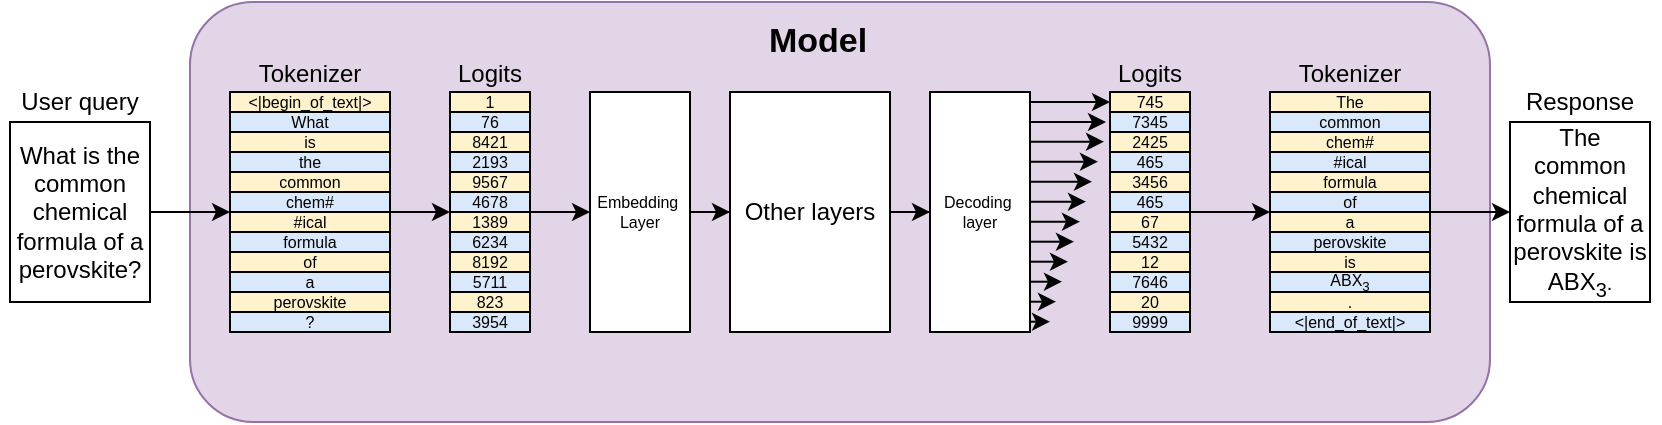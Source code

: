 <mxfile version="24.4.13" type="device">
  <diagram name="Página-1" id="BrxqhBP0eO83W5AJ0K3l">
    <mxGraphModel dx="971" dy="570" grid="1" gridSize="10" guides="1" tooltips="1" connect="1" arrows="1" fold="1" page="1" pageScale="1" pageWidth="827" pageHeight="1169" math="0" shadow="0">
      <root>
        <mxCell id="0" />
        <mxCell id="1" parent="0" />
        <mxCell id="X8XB5W0nUam7BXFevkCO-44" value="" style="rounded=1;whiteSpace=wrap;html=1;fillColor=#e1d5e7;strokeColor=#9673a6;" vertex="1" parent="1">
          <mxGeometry x="120" y="185" width="650" height="210" as="geometry" />
        </mxCell>
        <mxCell id="X8XB5W0nUam7BXFevkCO-4" value="" style="rounded=0;whiteSpace=wrap;html=1;fontSize=8;fillColor=#fff2cc;strokeColor=#000000;" vertex="1" parent="1">
          <mxGeometry x="500" y="230" width="40" height="10" as="geometry" />
        </mxCell>
        <mxCell id="X8XB5W0nUam7BXFevkCO-5" value="" style="rounded=0;whiteSpace=wrap;html=1;fontSize=8;fillColor=#fff2cc;strokeColor=#000000;" vertex="1" parent="1">
          <mxGeometry x="500" y="240" width="40" height="10" as="geometry" />
        </mxCell>
        <mxCell id="X8XB5W0nUam7BXFevkCO-6" value="" style="rounded=0;whiteSpace=wrap;html=1;fontSize=8;fillColor=#fff2cc;strokeColor=#000000;" vertex="1" parent="1">
          <mxGeometry x="500" y="250" width="40" height="10" as="geometry" />
        </mxCell>
        <mxCell id="X8XB5W0nUam7BXFevkCO-7" value="" style="rounded=0;whiteSpace=wrap;html=1;fontSize=8;fillColor=#fff2cc;strokeColor=#000000;" vertex="1" parent="1">
          <mxGeometry x="500" y="260" width="40" height="10" as="geometry" />
        </mxCell>
        <mxCell id="X8XB5W0nUam7BXFevkCO-8" value="" style="rounded=0;whiteSpace=wrap;html=1;fontSize=8;fillColor=#fff2cc;strokeColor=#000000;" vertex="1" parent="1">
          <mxGeometry x="500" y="270" width="40" height="10" as="geometry" />
        </mxCell>
        <mxCell id="X8XB5W0nUam7BXFevkCO-9" value="" style="rounded=0;whiteSpace=wrap;html=1;fontSize=8;fillColor=#fff2cc;strokeColor=#000000;" vertex="1" parent="1">
          <mxGeometry x="500" y="280" width="40" height="10" as="geometry" />
        </mxCell>
        <mxCell id="X8XB5W0nUam7BXFevkCO-10" value="" style="rounded=0;whiteSpace=wrap;html=1;fontSize=8;fillColor=#fff2cc;strokeColor=#000000;" vertex="1" parent="1">
          <mxGeometry x="500" y="290" width="40" height="10" as="geometry" />
        </mxCell>
        <mxCell id="X8XB5W0nUam7BXFevkCO-11" value="" style="rounded=0;whiteSpace=wrap;html=1;fontSize=8;fillColor=#fff2cc;strokeColor=#000000;" vertex="1" parent="1">
          <mxGeometry x="500" y="300" width="40" height="10" as="geometry" />
        </mxCell>
        <mxCell id="X8XB5W0nUam7BXFevkCO-12" value="" style="rounded=0;whiteSpace=wrap;html=1;fontSize=8;fillColor=#fff2cc;strokeColor=#000000;" vertex="1" parent="1">
          <mxGeometry x="500" y="310" width="40" height="10" as="geometry" />
        </mxCell>
        <mxCell id="X8XB5W0nUam7BXFevkCO-14" value="" style="rounded=0;whiteSpace=wrap;html=1;fontSize=8;fillColor=#fff2cc;strokeColor=#000000;" vertex="1" parent="1">
          <mxGeometry x="500" y="320" width="40" height="10" as="geometry" />
        </mxCell>
        <mxCell id="X8XB5W0nUam7BXFevkCO-15" value="" style="rounded=0;whiteSpace=wrap;html=1;fontSize=8;fillColor=#fff2cc;strokeColor=#000000;" vertex="1" parent="1">
          <mxGeometry x="500" y="330" width="40" height="10" as="geometry" />
        </mxCell>
        <mxCell id="X8XB5W0nUam7BXFevkCO-16" value="" style="rounded=0;whiteSpace=wrap;html=1;fontSize=8;fillColor=#fff2cc;strokeColor=#000000;" vertex="1" parent="1">
          <mxGeometry x="500" y="340" width="40" height="10" as="geometry" />
        </mxCell>
        <mxCell id="T8OrKeN9bjLDbui3IBY0-50" style="edgeStyle=orthogonalEdgeStyle;rounded=0;orthogonalLoop=1;jettySize=auto;html=1;entryX=0;entryY=0.5;entryDx=0;entryDy=0;" parent="1" source="T8OrKeN9bjLDbui3IBY0-49" target="T8OrKeN9bjLDbui3IBY0-22" edge="1">
          <mxGeometry relative="1" as="geometry" />
        </mxCell>
        <mxCell id="T8OrKeN9bjLDbui3IBY0-49" value="What is the common chemical formula of a perovskite?" style="rounded=0;whiteSpace=wrap;html=1;" parent="1" vertex="1">
          <mxGeometry x="30" y="245" width="70" height="90" as="geometry" />
        </mxCell>
        <mxCell id="T8OrKeN9bjLDbui3IBY0-10" value="Logits" style="rounded=0;whiteSpace=wrap;html=1;labelPosition=center;verticalLabelPosition=top;align=center;verticalAlign=bottom;" parent="1" vertex="1">
          <mxGeometry x="250" y="230" width="40" height="120" as="geometry" />
        </mxCell>
        <mxCell id="T8OrKeN9bjLDbui3IBY0-2" value="1" style="rounded=0;whiteSpace=wrap;html=1;fontSize=8;fillColor=#fff2cc;strokeColor=#000000;" parent="1" vertex="1">
          <mxGeometry x="250" y="230" width="40" height="10" as="geometry" />
        </mxCell>
        <mxCell id="T8OrKeN9bjLDbui3IBY0-3" value="2193" style="rounded=0;whiteSpace=wrap;html=1;fontSize=8;fillColor=#dae8fc;strokeColor=#000000;" parent="1" vertex="1">
          <mxGeometry x="250" y="260" width="40" height="10" as="geometry" />
        </mxCell>
        <mxCell id="T8OrKeN9bjLDbui3IBY0-11" style="edgeStyle=orthogonalEdgeStyle;rounded=0;orthogonalLoop=1;jettySize=auto;html=1;entryX=0;entryY=0.5;entryDx=0;entryDy=0;" parent="1" source="T8OrKeN9bjLDbui3IBY0-10" target="T8OrKeN9bjLDbui3IBY0-42" edge="1">
          <mxGeometry relative="1" as="geometry">
            <mxPoint x="344" y="290" as="targetPoint" />
          </mxGeometry>
        </mxCell>
        <mxCell id="T8OrKeN9bjLDbui3IBY0-24" style="edgeStyle=orthogonalEdgeStyle;rounded=0;orthogonalLoop=1;jettySize=auto;html=1;entryX=0;entryY=0.5;entryDx=0;entryDy=0;" parent="1" source="T8OrKeN9bjLDbui3IBY0-22" target="T8OrKeN9bjLDbui3IBY0-10" edge="1">
          <mxGeometry relative="1" as="geometry" />
        </mxCell>
        <mxCell id="T8OrKeN9bjLDbui3IBY0-22" value="Tokenizer" style="rounded=0;whiteSpace=wrap;html=1;labelPosition=center;verticalLabelPosition=top;align=center;verticalAlign=bottom;" parent="1" vertex="1">
          <mxGeometry x="140" y="230" width="80" height="120" as="geometry" />
        </mxCell>
        <mxCell id="T8OrKeN9bjLDbui3IBY0-35" value="4678" style="rounded=0;whiteSpace=wrap;html=1;fontSize=8;fillColor=#dae8fc;strokeColor=#000000;" parent="1" vertex="1">
          <mxGeometry x="250" y="280" width="40" height="10" as="geometry" />
        </mxCell>
        <mxCell id="T8OrKeN9bjLDbui3IBY0-36" value="9567" style="rounded=0;whiteSpace=wrap;html=1;fontSize=8;fillColor=#fff2cc;strokeColor=#000000;" parent="1" vertex="1">
          <mxGeometry x="250" y="270" width="40" height="10" as="geometry" />
        </mxCell>
        <mxCell id="T8OrKeN9bjLDbui3IBY0-37" value="1389" style="rounded=0;whiteSpace=wrap;html=1;fontSize=8;fillColor=#fff2cc;strokeColor=#000000;" parent="1" vertex="1">
          <mxGeometry x="250" y="290" width="40" height="10" as="geometry" />
        </mxCell>
        <mxCell id="T8OrKeN9bjLDbui3IBY0-38" value="6234" style="rounded=0;whiteSpace=wrap;html=1;fontSize=8;fillColor=#dae8fc;strokeColor=#000000;" parent="1" vertex="1">
          <mxGeometry x="250" y="300" width="40" height="10" as="geometry" />
        </mxCell>
        <mxCell id="T8OrKeN9bjLDbui3IBY0-39" value="8192" style="rounded=0;whiteSpace=wrap;html=1;fontSize=8;fillColor=#fff2cc;strokeColor=#000000;" parent="1" vertex="1">
          <mxGeometry x="250" y="310" width="40" height="10" as="geometry" />
        </mxCell>
        <mxCell id="T8OrKeN9bjLDbui3IBY0-40" value="5711" style="rounded=0;whiteSpace=wrap;html=1;fontSize=8;fillColor=#dae8fc;strokeColor=#000000;" parent="1" vertex="1">
          <mxGeometry x="250" y="320" width="40" height="10" as="geometry" />
        </mxCell>
        <mxCell id="T8OrKeN9bjLDbui3IBY0-45" style="edgeStyle=orthogonalEdgeStyle;rounded=0;orthogonalLoop=1;jettySize=auto;html=1;entryX=0;entryY=0.5;entryDx=0;entryDy=0;" parent="1" source="T8OrKeN9bjLDbui3IBY0-42" target="T8OrKeN9bjLDbui3IBY0-44" edge="1">
          <mxGeometry relative="1" as="geometry" />
        </mxCell>
        <mxCell id="T8OrKeN9bjLDbui3IBY0-42" value="Embedding&amp;nbsp;&lt;div style=&quot;font-size: 8px;&quot;&gt;Layer&lt;/div&gt;" style="rounded=0;whiteSpace=wrap;html=1;fontSize=8;" parent="1" vertex="1">
          <mxGeometry x="320" y="230" width="50" height="120" as="geometry" />
        </mxCell>
        <mxCell id="T8OrKeN9bjLDbui3IBY0-44" value="Other layers" style="rounded=0;whiteSpace=wrap;html=1;" parent="1" vertex="1">
          <mxGeometry x="390" y="230" width="80" height="120" as="geometry" />
        </mxCell>
        <mxCell id="T8OrKeN9bjLDbui3IBY0-46" value="Decoding&amp;nbsp;&lt;div style=&quot;font-size: 8px;&quot;&gt;layer&lt;/div&gt;" style="rounded=0;whiteSpace=wrap;html=1;fontSize=8;" parent="1" vertex="1">
          <mxGeometry x="490" y="230" width="50" height="120" as="geometry" />
        </mxCell>
        <mxCell id="T8OrKeN9bjLDbui3IBY0-47" style="edgeStyle=orthogonalEdgeStyle;rounded=0;orthogonalLoop=1;jettySize=auto;html=1;entryX=0;entryY=0.5;entryDx=0;entryDy=0;" parent="1" source="T8OrKeN9bjLDbui3IBY0-44" target="T8OrKeN9bjLDbui3IBY0-46" edge="1">
          <mxGeometry relative="1" as="geometry" />
        </mxCell>
        <mxCell id="T8OrKeN9bjLDbui3IBY0-51" value="&amp;lt;|begin_of_text|&amp;gt;" style="rounded=0;whiteSpace=wrap;html=1;fontSize=8;fillColor=#fff2cc;strokeColor=#000000;" parent="1" vertex="1">
          <mxGeometry x="140" y="230" width="80" height="10" as="geometry" />
        </mxCell>
        <mxCell id="T8OrKeN9bjLDbui3IBY0-52" value="What" style="rounded=0;whiteSpace=wrap;html=1;fontSize=8;fillColor=#dae8fc;strokeColor=#000000;" parent="1" vertex="1">
          <mxGeometry x="140" y="240" width="80" height="10" as="geometry" />
        </mxCell>
        <mxCell id="T8OrKeN9bjLDbui3IBY0-54" value="is" style="rounded=0;whiteSpace=wrap;html=1;fontSize=8;fillColor=#fff2cc;strokeColor=#000000;" parent="1" vertex="1">
          <mxGeometry x="140" y="250" width="80" height="10" as="geometry" />
        </mxCell>
        <mxCell id="T8OrKeN9bjLDbui3IBY0-55" value="the" style="rounded=0;whiteSpace=wrap;html=1;fontSize=8;fillColor=#dae8fc;strokeColor=#000000;" parent="1" vertex="1">
          <mxGeometry x="140" y="260" width="80" height="10" as="geometry" />
        </mxCell>
        <mxCell id="T8OrKeN9bjLDbui3IBY0-56" value="common" style="rounded=0;whiteSpace=wrap;html=1;fontSize=8;fillColor=#fff2cc;strokeColor=#000000;" parent="1" vertex="1">
          <mxGeometry x="140" y="270" width="80" height="10" as="geometry" />
        </mxCell>
        <mxCell id="T8OrKeN9bjLDbui3IBY0-57" value="chem#" style="rounded=0;whiteSpace=wrap;html=1;fontSize=8;fillColor=#dae8fc;strokeColor=#000000;" parent="1" vertex="1">
          <mxGeometry x="140" y="280" width="80" height="10" as="geometry" />
        </mxCell>
        <mxCell id="T8OrKeN9bjLDbui3IBY0-58" value="#ical" style="rounded=0;whiteSpace=wrap;html=1;fontSize=8;fillColor=#fff2cc;strokeColor=#000000;" parent="1" vertex="1">
          <mxGeometry x="140" y="290" width="80" height="10" as="geometry" />
        </mxCell>
        <mxCell id="T8OrKeN9bjLDbui3IBY0-59" value="formula" style="rounded=0;whiteSpace=wrap;html=1;fontSize=8;fillColor=#dae8fc;strokeColor=#000000;" parent="1" vertex="1">
          <mxGeometry x="140" y="300" width="80" height="10" as="geometry" />
        </mxCell>
        <mxCell id="T8OrKeN9bjLDbui3IBY0-60" value="of" style="rounded=0;whiteSpace=wrap;html=1;fontSize=8;fillColor=#fff2cc;strokeColor=#000000;" parent="1" vertex="1">
          <mxGeometry x="140" y="310" width="80" height="10" as="geometry" />
        </mxCell>
        <mxCell id="T8OrKeN9bjLDbui3IBY0-61" value="a" style="rounded=0;whiteSpace=wrap;html=1;fontSize=8;fillColor=#dae8fc;strokeColor=#000000;" parent="1" vertex="1">
          <mxGeometry x="140" y="320" width="80" height="10" as="geometry" />
        </mxCell>
        <mxCell id="T8OrKeN9bjLDbui3IBY0-62" value="perovskite" style="rounded=0;whiteSpace=wrap;html=1;fontSize=8;fillColor=#fff2cc;strokeColor=#000000;" parent="1" vertex="1">
          <mxGeometry x="140" y="330" width="80" height="10" as="geometry" />
        </mxCell>
        <mxCell id="T8OrKeN9bjLDbui3IBY0-66" value="8421" style="rounded=0;whiteSpace=wrap;html=1;fontSize=8;fillColor=#fff2cc;strokeColor=#000000;" parent="1" vertex="1">
          <mxGeometry x="250" y="250" width="40" height="10" as="geometry" />
        </mxCell>
        <mxCell id="T8OrKeN9bjLDbui3IBY0-67" value="76" style="rounded=0;whiteSpace=wrap;html=1;fontSize=8;fillColor=#dae8fc;strokeColor=#000000;" parent="1" vertex="1">
          <mxGeometry x="250" y="240" width="40" height="10" as="geometry" />
        </mxCell>
        <mxCell id="T8OrKeN9bjLDbui3IBY0-68" value="823" style="rounded=0;whiteSpace=wrap;html=1;fontSize=8;fillColor=#fff2cc;strokeColor=#000000;" parent="1" vertex="1">
          <mxGeometry x="250" y="330" width="40" height="10" as="geometry" />
        </mxCell>
        <mxCell id="T8OrKeN9bjLDbui3IBY0-69" value="User query" style="text;html=1;align=center;verticalAlign=middle;whiteSpace=wrap;rounded=0;" parent="1" vertex="1">
          <mxGeometry x="25" y="220" width="80" height="30" as="geometry" />
        </mxCell>
        <mxCell id="X8XB5W0nUam7BXFevkCO-2" style="edgeStyle=orthogonalEdgeStyle;rounded=0;orthogonalLoop=1;jettySize=auto;html=1;entryX=0;entryY=0.5;entryDx=0;entryDy=0;" edge="1" parent="1" source="T8OrKeN9bjLDbui3IBY0-71" target="T8OrKeN9bjLDbui3IBY0-74">
          <mxGeometry relative="1" as="geometry" />
        </mxCell>
        <mxCell id="T8OrKeN9bjLDbui3IBY0-71" value="Logits" style="rounded=0;whiteSpace=wrap;html=1;labelPosition=center;verticalLabelPosition=top;align=center;verticalAlign=bottom;" parent="1" vertex="1">
          <mxGeometry x="580" y="230" width="40" height="120" as="geometry" />
        </mxCell>
        <mxCell id="T8OrKeN9bjLDbui3IBY0-73" value="?" style="rounded=0;whiteSpace=wrap;html=1;fontSize=8;fillColor=#dae8fc;strokeColor=#000000;" parent="1" vertex="1">
          <mxGeometry x="140" y="340" width="80" height="10" as="geometry" />
        </mxCell>
        <mxCell id="T8OrKeN9bjLDbui3IBY0-107" style="edgeStyle=orthogonalEdgeStyle;rounded=0;orthogonalLoop=1;jettySize=auto;html=1;entryX=0;entryY=0.5;entryDx=0;entryDy=0;" parent="1" source="T8OrKeN9bjLDbui3IBY0-74" target="T8OrKeN9bjLDbui3IBY0-106" edge="1">
          <mxGeometry relative="1" as="geometry" />
        </mxCell>
        <mxCell id="T8OrKeN9bjLDbui3IBY0-74" value="Tokenizer" style="rounded=0;whiteSpace=wrap;html=1;labelPosition=center;verticalLabelPosition=top;align=center;verticalAlign=bottom;" parent="1" vertex="1">
          <mxGeometry x="660" y="230" width="80" height="120" as="geometry" />
        </mxCell>
        <mxCell id="T8OrKeN9bjLDbui3IBY0-63" value="&amp;lt;|end_of_text|&amp;gt;" style="rounded=0;whiteSpace=wrap;html=1;fontSize=8;fillColor=#dae8fc;strokeColor=#000000;" parent="1" vertex="1">
          <mxGeometry x="660" y="340" width="80" height="10" as="geometry" />
        </mxCell>
        <mxCell id="T8OrKeN9bjLDbui3IBY0-65" value="9999" style="rounded=0;whiteSpace=wrap;html=1;fontSize=8;fillColor=#dae8fc;strokeColor=#000000;" parent="1" vertex="1">
          <mxGeometry x="580" y="340" width="40" height="10" as="geometry" />
        </mxCell>
        <mxCell id="T8OrKeN9bjLDbui3IBY0-76" value="3954" style="rounded=0;whiteSpace=wrap;html=1;fontSize=8;fillColor=#dae8fc;strokeColor=#000000;" parent="1" vertex="1">
          <mxGeometry x="250" y="340" width="40" height="10" as="geometry" />
        </mxCell>
        <mxCell id="T8OrKeN9bjLDbui3IBY0-80" value="The" style="rounded=0;whiteSpace=wrap;html=1;fontSize=8;fillColor=#fff2cc;strokeColor=#000000;" parent="1" vertex="1">
          <mxGeometry x="660" y="230" width="80" height="10" as="geometry" />
        </mxCell>
        <mxCell id="T8OrKeN9bjLDbui3IBY0-81" value="common" style="rounded=0;whiteSpace=wrap;html=1;fontSize=8;fillColor=#dae8fc;strokeColor=#000000;" parent="1" vertex="1">
          <mxGeometry x="660" y="240" width="80" height="10" as="geometry" />
        </mxCell>
        <mxCell id="T8OrKeN9bjLDbui3IBY0-82" value="chem#" style="rounded=0;whiteSpace=wrap;html=1;fontSize=8;fillColor=#fff2cc;strokeColor=#000000;" parent="1" vertex="1">
          <mxGeometry x="660" y="250" width="80" height="10" as="geometry" />
        </mxCell>
        <mxCell id="T8OrKeN9bjLDbui3IBY0-83" value="#ical" style="rounded=0;whiteSpace=wrap;html=1;fontSize=8;fillColor=#dae8fc;strokeColor=#000000;" parent="1" vertex="1">
          <mxGeometry x="660" y="260" width="80" height="10" as="geometry" />
        </mxCell>
        <mxCell id="T8OrKeN9bjLDbui3IBY0-84" value="formula" style="rounded=0;whiteSpace=wrap;html=1;fontSize=8;fillColor=#fff2cc;strokeColor=#000000;" parent="1" vertex="1">
          <mxGeometry x="660" y="270" width="80" height="10" as="geometry" />
        </mxCell>
        <mxCell id="T8OrKeN9bjLDbui3IBY0-85" value="of" style="rounded=0;whiteSpace=wrap;html=1;fontSize=8;fillColor=#dae8fc;strokeColor=#000000;" parent="1" vertex="1">
          <mxGeometry x="660" y="280" width="80" height="10" as="geometry" />
        </mxCell>
        <mxCell id="T8OrKeN9bjLDbui3IBY0-86" value="a" style="rounded=0;whiteSpace=wrap;html=1;fontSize=8;fillColor=#fff2cc;strokeColor=#000000;" parent="1" vertex="1">
          <mxGeometry x="660" y="290" width="80" height="10" as="geometry" />
        </mxCell>
        <mxCell id="T8OrKeN9bjLDbui3IBY0-87" value="perovskite" style="rounded=0;whiteSpace=wrap;html=1;fontSize=8;fillColor=#dae8fc;strokeColor=#000000;" parent="1" vertex="1">
          <mxGeometry x="660" y="300" width="80" height="10" as="geometry" />
        </mxCell>
        <mxCell id="T8OrKeN9bjLDbui3IBY0-88" value="is" style="rounded=0;whiteSpace=wrap;html=1;fontSize=8;fillColor=#fff2cc;strokeColor=#000000;" parent="1" vertex="1">
          <mxGeometry x="660" y="310" width="80" height="10" as="geometry" />
        </mxCell>
        <mxCell id="T8OrKeN9bjLDbui3IBY0-89" value="ABX&lt;sub&gt;3&lt;/sub&gt;" style="rounded=0;whiteSpace=wrap;html=1;fontSize=8;fillColor=#dae8fc;strokeColor=#000000;" parent="1" vertex="1">
          <mxGeometry x="660" y="320" width="80" height="10" as="geometry" />
        </mxCell>
        <mxCell id="T8OrKeN9bjLDbui3IBY0-90" value="." style="rounded=0;whiteSpace=wrap;html=1;fontSize=8;fillColor=#fff2cc;strokeColor=#000000;" parent="1" vertex="1">
          <mxGeometry x="660" y="330" width="80" height="10" as="geometry" />
        </mxCell>
        <mxCell id="T8OrKeN9bjLDbui3IBY0-91" value="20" style="rounded=0;whiteSpace=wrap;html=1;fontSize=8;fillColor=#fff2cc;strokeColor=#000000;" parent="1" vertex="1">
          <mxGeometry x="580" y="330" width="40" height="10" as="geometry" />
        </mxCell>
        <mxCell id="T8OrKeN9bjLDbui3IBY0-92" value="7646" style="rounded=0;whiteSpace=wrap;html=1;fontSize=8;fillColor=#dae8fc;strokeColor=#000000;" parent="1" vertex="1">
          <mxGeometry x="580" y="320" width="40" height="10" as="geometry" />
        </mxCell>
        <mxCell id="T8OrKeN9bjLDbui3IBY0-93" value="3456" style="rounded=0;whiteSpace=wrap;html=1;fontSize=8;fillColor=#fff2cc;strokeColor=#000000;" parent="1" vertex="1">
          <mxGeometry x="580" y="270" width="40" height="10" as="geometry" />
        </mxCell>
        <mxCell id="T8OrKeN9bjLDbui3IBY0-94" value="5432" style="rounded=0;whiteSpace=wrap;html=1;fontSize=8;fillColor=#dae8fc;strokeColor=#000000;" parent="1" vertex="1">
          <mxGeometry x="580" y="300" width="40" height="10" as="geometry" />
        </mxCell>
        <mxCell id="T8OrKeN9bjLDbui3IBY0-95" value="67" style="rounded=0;whiteSpace=wrap;html=1;fontSize=8;fillColor=#fff2cc;strokeColor=#000000;" parent="1" vertex="1">
          <mxGeometry x="580" y="290" width="40" height="10" as="geometry" />
        </mxCell>
        <mxCell id="T8OrKeN9bjLDbui3IBY0-96" value="465" style="rounded=0;whiteSpace=wrap;html=1;fontSize=8;fillColor=#dae8fc;strokeColor=#000000;" parent="1" vertex="1">
          <mxGeometry x="580" y="280" width="40" height="10" as="geometry" />
        </mxCell>
        <mxCell id="T8OrKeN9bjLDbui3IBY0-97" value="12" style="rounded=0;whiteSpace=wrap;html=1;fontSize=8;fillColor=#fff2cc;strokeColor=#000000;" parent="1" vertex="1">
          <mxGeometry x="580" y="310" width="40" height="10" as="geometry" />
        </mxCell>
        <mxCell id="T8OrKeN9bjLDbui3IBY0-98" value="465" style="rounded=0;whiteSpace=wrap;html=1;fontSize=8;fillColor=#dae8fc;strokeColor=#000000;" parent="1" vertex="1">
          <mxGeometry x="580" y="260" width="40" height="10" as="geometry" />
        </mxCell>
        <mxCell id="T8OrKeN9bjLDbui3IBY0-99" value="2425" style="rounded=0;whiteSpace=wrap;html=1;fontSize=8;fillColor=#fff2cc;strokeColor=#000000;" parent="1" vertex="1">
          <mxGeometry x="580" y="250" width="40" height="10" as="geometry" />
        </mxCell>
        <mxCell id="T8OrKeN9bjLDbui3IBY0-100" value="7345" style="rounded=0;whiteSpace=wrap;html=1;fontSize=8;fillColor=#dae8fc;strokeColor=#000000;" parent="1" vertex="1">
          <mxGeometry x="580" y="240" width="40" height="10" as="geometry" />
        </mxCell>
        <mxCell id="T8OrKeN9bjLDbui3IBY0-101" value="745" style="rounded=0;whiteSpace=wrap;html=1;fontSize=8;fillColor=#fff2cc;strokeColor=#000000;" parent="1" vertex="1">
          <mxGeometry x="580" y="230" width="40" height="10" as="geometry" />
        </mxCell>
        <mxCell id="T8OrKeN9bjLDbui3IBY0-106" value="The common chemical formula of a perovskite is ABX&lt;sub&gt;3&lt;/sub&gt;&lt;span style=&quot;font-size: 10px;&quot;&gt;.&lt;/span&gt;" style="rounded=0;whiteSpace=wrap;html=1;" parent="1" vertex="1">
          <mxGeometry x="780" y="245" width="70" height="90" as="geometry" />
        </mxCell>
        <mxCell id="T8OrKeN9bjLDbui3IBY0-108" value="Response" style="text;html=1;align=center;verticalAlign=middle;whiteSpace=wrap;rounded=0;" parent="1" vertex="1">
          <mxGeometry x="775" y="220" width="80" height="30" as="geometry" />
        </mxCell>
        <mxCell id="X8XB5W0nUam7BXFevkCO-17" style="edgeStyle=orthogonalEdgeStyle;rounded=0;orthogonalLoop=1;jettySize=auto;html=1;entryX=0;entryY=0.5;entryDx=0;entryDy=0;" edge="1" parent="1" source="X8XB5W0nUam7BXFevkCO-4" target="T8OrKeN9bjLDbui3IBY0-101">
          <mxGeometry relative="1" as="geometry" />
        </mxCell>
        <mxCell id="X8XB5W0nUam7BXFevkCO-30" value="" style="endArrow=classic;html=1;rounded=0;exitX=1;exitY=0.5;exitDx=0;exitDy=0;jumpSize=6;" edge="1" parent="1" source="X8XB5W0nUam7BXFevkCO-5">
          <mxGeometry width="50" height="50" relative="1" as="geometry">
            <mxPoint x="500" y="320" as="sourcePoint" />
            <mxPoint x="578" y="245" as="targetPoint" />
          </mxGeometry>
        </mxCell>
        <mxCell id="X8XB5W0nUam7BXFevkCO-32" value="" style="endArrow=classic;html=1;rounded=0;exitX=1;exitY=0.5;exitDx=0;exitDy=0;jumpSize=6;" edge="1" parent="1">
          <mxGeometry width="50" height="50" relative="1" as="geometry">
            <mxPoint x="540" y="254.85" as="sourcePoint" />
            <mxPoint x="577" y="254.85" as="targetPoint" />
          </mxGeometry>
        </mxCell>
        <mxCell id="X8XB5W0nUam7BXFevkCO-33" value="" style="endArrow=classic;html=1;rounded=0;exitX=1;exitY=0.5;exitDx=0;exitDy=0;jumpSize=6;" edge="1" parent="1">
          <mxGeometry width="50" height="50" relative="1" as="geometry">
            <mxPoint x="540" y="264.85" as="sourcePoint" />
            <mxPoint x="574" y="264.85" as="targetPoint" />
          </mxGeometry>
        </mxCell>
        <mxCell id="X8XB5W0nUam7BXFevkCO-34" value="" style="endArrow=classic;html=1;rounded=0;exitX=1;exitY=0.5;exitDx=0;exitDy=0;jumpSize=6;" edge="1" parent="1">
          <mxGeometry width="50" height="50" relative="1" as="geometry">
            <mxPoint x="540" y="274.85" as="sourcePoint" />
            <mxPoint x="571" y="274.85" as="targetPoint" />
          </mxGeometry>
        </mxCell>
        <mxCell id="X8XB5W0nUam7BXFevkCO-35" value="" style="endArrow=classic;html=1;rounded=0;exitX=1;exitY=0.5;exitDx=0;exitDy=0;jumpSize=6;" edge="1" parent="1">
          <mxGeometry width="50" height="50" relative="1" as="geometry">
            <mxPoint x="540" y="284.85" as="sourcePoint" />
            <mxPoint x="568" y="284.85" as="targetPoint" />
          </mxGeometry>
        </mxCell>
        <mxCell id="X8XB5W0nUam7BXFevkCO-36" value="" style="endArrow=classic;html=1;rounded=0;exitX=1;exitY=0.5;exitDx=0;exitDy=0;jumpSize=6;" edge="1" parent="1">
          <mxGeometry width="50" height="50" relative="1" as="geometry">
            <mxPoint x="540" y="294.85" as="sourcePoint" />
            <mxPoint x="565" y="294.85" as="targetPoint" />
          </mxGeometry>
        </mxCell>
        <mxCell id="X8XB5W0nUam7BXFevkCO-37" value="" style="endArrow=classic;html=1;rounded=0;exitX=1;exitY=0.5;exitDx=0;exitDy=0;jumpSize=6;" edge="1" parent="1">
          <mxGeometry width="50" height="50" relative="1" as="geometry">
            <mxPoint x="540" y="304.85" as="sourcePoint" />
            <mxPoint x="562" y="304.85" as="targetPoint" />
          </mxGeometry>
        </mxCell>
        <mxCell id="X8XB5W0nUam7BXFevkCO-38" value="" style="endArrow=classic;html=1;rounded=0;exitX=1;exitY=0.5;exitDx=0;exitDy=0;jumpSize=6;" edge="1" parent="1">
          <mxGeometry width="50" height="50" relative="1" as="geometry">
            <mxPoint x="540" y="314.85" as="sourcePoint" />
            <mxPoint x="559" y="314.85" as="targetPoint" />
          </mxGeometry>
        </mxCell>
        <mxCell id="X8XB5W0nUam7BXFevkCO-39" value="" style="endArrow=classic;html=1;rounded=0;exitX=1;exitY=0.5;exitDx=0;exitDy=0;jumpSize=6;" edge="1" parent="1">
          <mxGeometry width="50" height="50" relative="1" as="geometry">
            <mxPoint x="540" y="324.85" as="sourcePoint" />
            <mxPoint x="556" y="324.85" as="targetPoint" />
          </mxGeometry>
        </mxCell>
        <mxCell id="X8XB5W0nUam7BXFevkCO-40" value="" style="endArrow=classic;html=1;rounded=0;exitX=1;exitY=0.5;exitDx=0;exitDy=0;jumpSize=6;" edge="1" parent="1">
          <mxGeometry width="50" height="50" relative="1" as="geometry">
            <mxPoint x="540" y="334.85" as="sourcePoint" />
            <mxPoint x="553" y="334.85" as="targetPoint" />
          </mxGeometry>
        </mxCell>
        <mxCell id="X8XB5W0nUam7BXFevkCO-41" value="" style="endArrow=classic;html=1;rounded=0;exitX=1;exitY=0.5;exitDx=0;exitDy=0;jumpSize=6;" edge="1" parent="1">
          <mxGeometry width="50" height="50" relative="1" as="geometry">
            <mxPoint x="540" y="344.85" as="sourcePoint" />
            <mxPoint x="550" y="344.85" as="targetPoint" />
          </mxGeometry>
        </mxCell>
        <mxCell id="X8XB5W0nUam7BXFevkCO-45" value="Model" style="text;html=1;align=center;verticalAlign=middle;whiteSpace=wrap;rounded=0;fontSize=17;fontStyle=1" vertex="1" parent="1">
          <mxGeometry x="403.5" y="190" width="60" height="30" as="geometry" />
        </mxCell>
      </root>
    </mxGraphModel>
  </diagram>
</mxfile>
